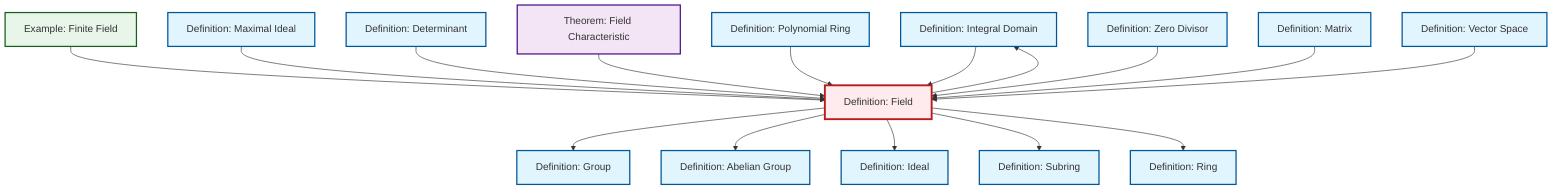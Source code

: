 graph TD
    classDef definition fill:#e1f5fe,stroke:#01579b,stroke-width:2px
    classDef theorem fill:#f3e5f5,stroke:#4a148c,stroke-width:2px
    classDef axiom fill:#fff3e0,stroke:#e65100,stroke-width:2px
    classDef example fill:#e8f5e9,stroke:#1b5e20,stroke-width:2px
    classDef current fill:#ffebee,stroke:#b71c1c,stroke-width:3px
    def-integral-domain["Definition: Integral Domain"]:::definition
    def-ideal["Definition: Ideal"]:::definition
    def-field["Definition: Field"]:::definition
    thm-field-characteristic["Theorem: Field Characteristic"]:::theorem
    def-abelian-group["Definition: Abelian Group"]:::definition
    ex-finite-field["Example: Finite Field"]:::example
    def-zero-divisor["Definition: Zero Divisor"]:::definition
    def-vector-space["Definition: Vector Space"]:::definition
    def-matrix["Definition: Matrix"]:::definition
    def-maximal-ideal["Definition: Maximal Ideal"]:::definition
    def-determinant["Definition: Determinant"]:::definition
    def-polynomial-ring["Definition: Polynomial Ring"]:::definition
    def-subring["Definition: Subring"]:::definition
    def-ring["Definition: Ring"]:::definition
    def-group["Definition: Group"]:::definition
    def-field --> def-group
    ex-finite-field --> def-field
    def-maximal-ideal --> def-field
    def-integral-domain --> def-field
    def-determinant --> def-field
    thm-field-characteristic --> def-field
    def-field --> def-abelian-group
    def-field --> def-integral-domain
    def-polynomial-ring --> def-field
    def-field --> def-ideal
    def-zero-divisor --> def-field
    def-field --> def-subring
    def-matrix --> def-field
    def-vector-space --> def-field
    def-field --> def-ring
    class def-field current